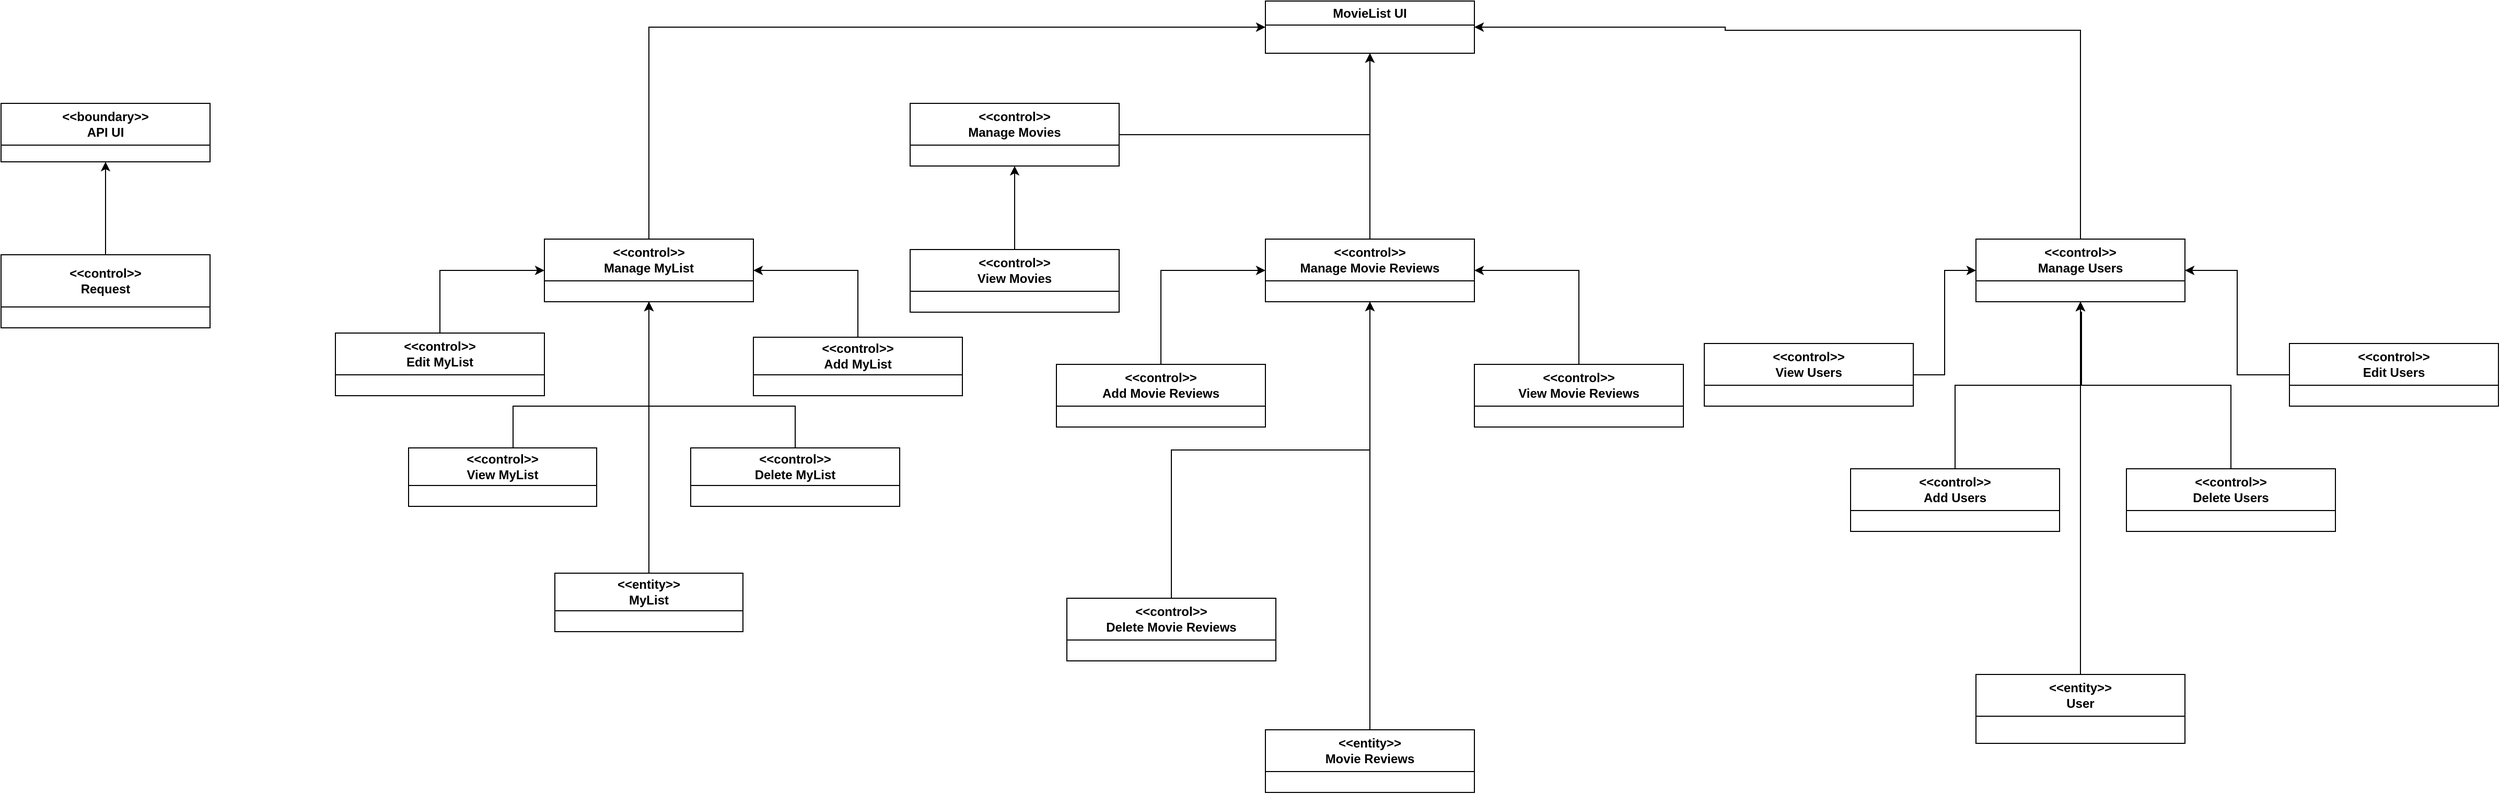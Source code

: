 <mxfile version="22.1.7" type="github">
  <diagram name="Page-1" id="ZeniHqI1XKFf16gRrM0b">
    <mxGraphModel dx="1477" dy="1493" grid="1" gridSize="10" guides="1" tooltips="1" connect="1" arrows="1" fold="1" page="1" pageScale="1" pageWidth="1169" pageHeight="827" math="0" shadow="0">
      <root>
        <mxCell id="0" />
        <mxCell id="1" parent="0" />
        <mxCell id="bou8E0x_bsbhckv4ZRoX-2" value="MovieList UI" style="swimlane;whiteSpace=wrap;html=1;" parent="1" vertex="1">
          <mxGeometry x="1610" y="-438" width="200" height="50" as="geometry" />
        </mxCell>
        <mxCell id="bou8E0x_bsbhckv4ZRoX-28" value="" style="group" parent="1" vertex="1" connectable="0">
          <mxGeometry x="2030" y="-210" width="760" height="483" as="geometry" />
        </mxCell>
        <mxCell id="bou8E0x_bsbhckv4ZRoX-8" value="&amp;lt;&amp;lt;control&amp;gt;&amp;gt;&lt;br&gt;Edit Users" style="swimlane;whiteSpace=wrap;html=1;startSize=40;" parent="bou8E0x_bsbhckv4ZRoX-28" vertex="1">
          <mxGeometry x="560" y="100" width="200" height="60" as="geometry" />
        </mxCell>
        <mxCell id="bou8E0x_bsbhckv4ZRoX-9" value="&amp;lt;&amp;lt;control&amp;gt;&amp;gt;&lt;br&gt;View Users" style="swimlane;whiteSpace=wrap;html=1;startSize=40;" parent="bou8E0x_bsbhckv4ZRoX-28" vertex="1">
          <mxGeometry y="100" width="200" height="60" as="geometry" />
        </mxCell>
        <mxCell id="bou8E0x_bsbhckv4ZRoX-27" value="" style="group" parent="bou8E0x_bsbhckv4ZRoX-28" vertex="1" connectable="0">
          <mxGeometry x="140" width="464" height="483" as="geometry" />
        </mxCell>
        <mxCell id="bou8E0x_bsbhckv4ZRoX-4" value="&amp;lt;&amp;lt;entity&amp;gt;&amp;gt;&lt;br&gt;User" style="swimlane;whiteSpace=wrap;html=1;startSize=40;" parent="bou8E0x_bsbhckv4ZRoX-27" vertex="1">
          <mxGeometry x="120" y="417" width="200" height="66" as="geometry" />
        </mxCell>
        <mxCell id="bou8E0x_bsbhckv4ZRoX-5" value="&amp;lt;&amp;lt;control&amp;gt;&amp;gt;&lt;br&gt;Manage Users" style="swimlane;whiteSpace=wrap;html=1;startSize=40;" parent="bou8E0x_bsbhckv4ZRoX-27" vertex="1">
          <mxGeometry x="120" width="200" height="60" as="geometry" />
        </mxCell>
        <mxCell id="bou8E0x_bsbhckv4ZRoX-26" style="edgeStyle=orthogonalEdgeStyle;rounded=0;orthogonalLoop=1;jettySize=auto;html=1;entryX=0.5;entryY=1;entryDx=0;entryDy=0;" parent="bou8E0x_bsbhckv4ZRoX-27" source="bou8E0x_bsbhckv4ZRoX-4" target="bou8E0x_bsbhckv4ZRoX-5" edge="1">
          <mxGeometry relative="1" as="geometry" />
        </mxCell>
        <mxCell id="bou8E0x_bsbhckv4ZRoX-22" style="edgeStyle=orthogonalEdgeStyle;rounded=0;orthogonalLoop=1;jettySize=auto;html=1;entryX=0.5;entryY=1;entryDx=0;entryDy=0;" parent="bou8E0x_bsbhckv4ZRoX-27" source="bou8E0x_bsbhckv4ZRoX-6" target="bou8E0x_bsbhckv4ZRoX-5" edge="1">
          <mxGeometry relative="1" as="geometry" />
        </mxCell>
        <mxCell id="bou8E0x_bsbhckv4ZRoX-6" value="&amp;lt;&amp;lt;control&amp;gt;&amp;gt;&lt;br&gt;Add Users" style="swimlane;whiteSpace=wrap;html=1;startSize=40;" parent="bou8E0x_bsbhckv4ZRoX-27" vertex="1">
          <mxGeometry y="220" width="200" height="60" as="geometry" />
        </mxCell>
        <mxCell id="bou8E0x_bsbhckv4ZRoX-24" style="edgeStyle=orthogonalEdgeStyle;rounded=0;orthogonalLoop=1;jettySize=auto;html=1;" parent="bou8E0x_bsbhckv4ZRoX-27" source="bou8E0x_bsbhckv4ZRoX-7" edge="1">
          <mxGeometry relative="1" as="geometry">
            <mxPoint x="220" y="60" as="targetPoint" />
            <Array as="points">
              <mxPoint x="364" y="140" />
              <mxPoint x="221" y="140" />
              <mxPoint x="221" y="70" />
              <mxPoint x="220" y="70" />
            </Array>
          </mxGeometry>
        </mxCell>
        <mxCell id="bou8E0x_bsbhckv4ZRoX-7" value="&amp;lt;&amp;lt;control&amp;gt;&amp;gt;&lt;br&gt;Delete Users" style="swimlane;whiteSpace=wrap;html=1;startSize=40;" parent="bou8E0x_bsbhckv4ZRoX-27" vertex="1">
          <mxGeometry x="264" y="220" width="200" height="60" as="geometry" />
        </mxCell>
        <mxCell id="bou8E0x_bsbhckv4ZRoX-25" style="edgeStyle=orthogonalEdgeStyle;rounded=0;orthogonalLoop=1;jettySize=auto;html=1;entryX=1;entryY=0.5;entryDx=0;entryDy=0;" parent="bou8E0x_bsbhckv4ZRoX-28" source="bou8E0x_bsbhckv4ZRoX-8" target="bou8E0x_bsbhckv4ZRoX-5" edge="1">
          <mxGeometry relative="1" as="geometry" />
        </mxCell>
        <mxCell id="bou8E0x_bsbhckv4ZRoX-21" style="edgeStyle=orthogonalEdgeStyle;rounded=0;orthogonalLoop=1;jettySize=auto;html=1;entryX=0;entryY=0.5;entryDx=0;entryDy=0;" parent="bou8E0x_bsbhckv4ZRoX-28" source="bou8E0x_bsbhckv4ZRoX-9" target="bou8E0x_bsbhckv4ZRoX-5" edge="1">
          <mxGeometry relative="1" as="geometry" />
        </mxCell>
        <mxCell id="bou8E0x_bsbhckv4ZRoX-39" value="" style="group" parent="1" vertex="1" connectable="0">
          <mxGeometry x="1410" y="-210" width="600" height="530" as="geometry" />
        </mxCell>
        <mxCell id="bou8E0x_bsbhckv4ZRoX-17" value="&amp;lt;&amp;lt;control&amp;gt;&amp;gt;&lt;br&gt;Manage Movie Reviews" style="swimlane;whiteSpace=wrap;html=1;startSize=40;" parent="bou8E0x_bsbhckv4ZRoX-39" vertex="1">
          <mxGeometry x="200" width="200" height="60" as="geometry" />
        </mxCell>
        <mxCell id="bou8E0x_bsbhckv4ZRoX-35" style="edgeStyle=orthogonalEdgeStyle;rounded=0;orthogonalLoop=1;jettySize=auto;html=1;entryX=0.5;entryY=1;entryDx=0;entryDy=0;" parent="bou8E0x_bsbhckv4ZRoX-39" source="bou8E0x_bsbhckv4ZRoX-30" target="bou8E0x_bsbhckv4ZRoX-17" edge="1">
          <mxGeometry relative="1" as="geometry" />
        </mxCell>
        <mxCell id="bou8E0x_bsbhckv4ZRoX-30" value="&amp;lt;&amp;lt;control&amp;gt;&amp;gt;&lt;br&gt;Delete Movie Reviews" style="swimlane;whiteSpace=wrap;html=1;startSize=40;" parent="bou8E0x_bsbhckv4ZRoX-39" vertex="1">
          <mxGeometry x="10" y="344" width="200" height="60" as="geometry" />
        </mxCell>
        <mxCell id="bou8E0x_bsbhckv4ZRoX-34" style="edgeStyle=orthogonalEdgeStyle;rounded=0;orthogonalLoop=1;jettySize=auto;html=1;entryX=1;entryY=0.5;entryDx=0;entryDy=0;" parent="bou8E0x_bsbhckv4ZRoX-39" source="bou8E0x_bsbhckv4ZRoX-31" target="bou8E0x_bsbhckv4ZRoX-17" edge="1">
          <mxGeometry relative="1" as="geometry" />
        </mxCell>
        <mxCell id="bou8E0x_bsbhckv4ZRoX-31" value="&amp;lt;&amp;lt;control&amp;gt;&amp;gt;&lt;br&gt;View Movie Reviews" style="swimlane;whiteSpace=wrap;html=1;startSize=40;" parent="bou8E0x_bsbhckv4ZRoX-39" vertex="1">
          <mxGeometry x="400" y="120" width="200" height="60" as="geometry" />
        </mxCell>
        <mxCell id="bou8E0x_bsbhckv4ZRoX-33" style="edgeStyle=orthogonalEdgeStyle;rounded=0;orthogonalLoop=1;jettySize=auto;html=1;entryX=0;entryY=0.5;entryDx=0;entryDy=0;" parent="bou8E0x_bsbhckv4ZRoX-39" source="bou8E0x_bsbhckv4ZRoX-32" target="bou8E0x_bsbhckv4ZRoX-17" edge="1">
          <mxGeometry relative="1" as="geometry" />
        </mxCell>
        <mxCell id="bou8E0x_bsbhckv4ZRoX-32" value="&amp;lt;&amp;lt;control&amp;gt;&amp;gt;&lt;br&gt;Add Movie Reviews" style="swimlane;whiteSpace=wrap;html=1;startSize=40;" parent="bou8E0x_bsbhckv4ZRoX-39" vertex="1">
          <mxGeometry y="120" width="200" height="60" as="geometry" />
        </mxCell>
        <mxCell id="bou8E0x_bsbhckv4ZRoX-38" style="edgeStyle=orthogonalEdgeStyle;rounded=0;orthogonalLoop=1;jettySize=auto;html=1;entryX=0.5;entryY=1;entryDx=0;entryDy=0;" parent="bou8E0x_bsbhckv4ZRoX-39" source="bou8E0x_bsbhckv4ZRoX-36" target="bou8E0x_bsbhckv4ZRoX-17" edge="1">
          <mxGeometry relative="1" as="geometry" />
        </mxCell>
        <mxCell id="bou8E0x_bsbhckv4ZRoX-36" value="&amp;lt;&amp;lt;entity&amp;gt;&amp;gt;&lt;br&gt;Movie Reviews" style="swimlane;whiteSpace=wrap;html=1;startSize=40;" parent="bou8E0x_bsbhckv4ZRoX-39" vertex="1">
          <mxGeometry x="200" y="470" width="200" height="60" as="geometry" />
        </mxCell>
        <mxCell id="5YAnPsfXHZ9A6MLN7WG7-4" value="" style="group" vertex="1" connectable="0" parent="1">
          <mxGeometry x="1270" y="-340" width="200" height="200" as="geometry" />
        </mxCell>
        <mxCell id="bou8E0x_bsbhckv4ZRoX-1" value="&amp;lt;&amp;lt;control&amp;gt;&amp;gt;&lt;br&gt;Manage Movies" style="swimlane;whiteSpace=wrap;html=1;startSize=40;" parent="5YAnPsfXHZ9A6MLN7WG7-4" vertex="1">
          <mxGeometry width="200" height="60" as="geometry" />
        </mxCell>
        <mxCell id="5YAnPsfXHZ9A6MLN7WG7-3" style="edgeStyle=orthogonalEdgeStyle;rounded=0;orthogonalLoop=1;jettySize=auto;html=1;entryX=0.5;entryY=1;entryDx=0;entryDy=0;" edge="1" parent="5YAnPsfXHZ9A6MLN7WG7-4" source="5YAnPsfXHZ9A6MLN7WG7-1" target="bou8E0x_bsbhckv4ZRoX-1">
          <mxGeometry relative="1" as="geometry" />
        </mxCell>
        <mxCell id="5YAnPsfXHZ9A6MLN7WG7-1" value="&amp;lt;&amp;lt;control&amp;gt;&amp;gt;&lt;br&gt;View Movies" style="swimlane;whiteSpace=wrap;html=1;startSize=40;" vertex="1" parent="5YAnPsfXHZ9A6MLN7WG7-4">
          <mxGeometry y="140" width="200" height="60" as="geometry" />
        </mxCell>
        <mxCell id="5YAnPsfXHZ9A6MLN7WG7-13" value="" style="group" vertex="1" connectable="0" parent="1">
          <mxGeometry x="720" y="-210" width="600" height="376" as="geometry" />
        </mxCell>
        <mxCell id="bou8E0x_bsbhckv4ZRoX-11" value="&amp;lt;&amp;lt;control&amp;gt;&amp;gt;&lt;br&gt;Manage MyList" style="swimlane;whiteSpace=wrap;html=1;startSize=40;" parent="5YAnPsfXHZ9A6MLN7WG7-13" vertex="1">
          <mxGeometry x="200" width="200" height="60" as="geometry" />
        </mxCell>
        <mxCell id="5YAnPsfXHZ9A6MLN7WG7-8" style="edgeStyle=orthogonalEdgeStyle;rounded=0;orthogonalLoop=1;jettySize=auto;html=1;entryX=1;entryY=0.5;entryDx=0;entryDy=0;" edge="1" parent="5YAnPsfXHZ9A6MLN7WG7-13" source="bou8E0x_bsbhckv4ZRoX-12" target="bou8E0x_bsbhckv4ZRoX-11">
          <mxGeometry relative="1" as="geometry" />
        </mxCell>
        <mxCell id="bou8E0x_bsbhckv4ZRoX-12" value="&amp;lt;&amp;lt;control&amp;gt;&amp;gt;&lt;br&gt;Add MyList" style="swimlane;whiteSpace=wrap;html=1;startSize=36;" parent="5YAnPsfXHZ9A6MLN7WG7-13" vertex="1">
          <mxGeometry x="400" y="94" width="200" height="56" as="geometry" />
        </mxCell>
        <mxCell id="5YAnPsfXHZ9A6MLN7WG7-7" style="edgeStyle=orthogonalEdgeStyle;rounded=0;orthogonalLoop=1;jettySize=auto;html=1;entryX=0;entryY=0.5;entryDx=0;entryDy=0;" edge="1" parent="5YAnPsfXHZ9A6MLN7WG7-13" source="bou8E0x_bsbhckv4ZRoX-14" target="bou8E0x_bsbhckv4ZRoX-11">
          <mxGeometry relative="1" as="geometry" />
        </mxCell>
        <mxCell id="bou8E0x_bsbhckv4ZRoX-14" value="&amp;lt;&amp;lt;control&amp;gt;&amp;gt;&lt;br&gt;Edit MyList" style="swimlane;whiteSpace=wrap;html=1;startSize=40;" parent="5YAnPsfXHZ9A6MLN7WG7-13" vertex="1">
          <mxGeometry y="90" width="200" height="60" as="geometry" />
        </mxCell>
        <mxCell id="5YAnPsfXHZ9A6MLN7WG7-10" style="edgeStyle=orthogonalEdgeStyle;rounded=0;orthogonalLoop=1;jettySize=auto;html=1;entryX=0.5;entryY=1;entryDx=0;entryDy=0;exitX=0.5;exitY=0;exitDx=0;exitDy=0;" edge="1" parent="5YAnPsfXHZ9A6MLN7WG7-13" source="5YAnPsfXHZ9A6MLN7WG7-5" target="bou8E0x_bsbhckv4ZRoX-11">
          <mxGeometry relative="1" as="geometry">
            <Array as="points">
              <mxPoint x="440" y="160" />
              <mxPoint x="300" y="160" />
            </Array>
          </mxGeometry>
        </mxCell>
        <mxCell id="5YAnPsfXHZ9A6MLN7WG7-5" value="&amp;lt;&amp;lt;control&amp;gt;&amp;gt;&lt;br&gt;Delete MyList" style="swimlane;whiteSpace=wrap;html=1;startSize=36;" vertex="1" parent="5YAnPsfXHZ9A6MLN7WG7-13">
          <mxGeometry x="340" y="200" width="200" height="56" as="geometry" />
        </mxCell>
        <mxCell id="5YAnPsfXHZ9A6MLN7WG7-9" style="edgeStyle=orthogonalEdgeStyle;rounded=0;orthogonalLoop=1;jettySize=auto;html=1;entryX=0.5;entryY=1;entryDx=0;entryDy=0;" edge="1" parent="5YAnPsfXHZ9A6MLN7WG7-13" source="5YAnPsfXHZ9A6MLN7WG7-6" target="bou8E0x_bsbhckv4ZRoX-11">
          <mxGeometry relative="1" as="geometry">
            <Array as="points">
              <mxPoint x="170" y="160" />
              <mxPoint x="300" y="160" />
            </Array>
          </mxGeometry>
        </mxCell>
        <mxCell id="5YAnPsfXHZ9A6MLN7WG7-6" value="&amp;lt;&amp;lt;control&amp;gt;&amp;gt;&lt;br&gt;View MyList" style="swimlane;whiteSpace=wrap;html=1;startSize=36;" vertex="1" parent="5YAnPsfXHZ9A6MLN7WG7-13">
          <mxGeometry x="70" y="200" width="180" height="56" as="geometry" />
        </mxCell>
        <mxCell id="5YAnPsfXHZ9A6MLN7WG7-12" style="edgeStyle=orthogonalEdgeStyle;rounded=0;orthogonalLoop=1;jettySize=auto;html=1;entryX=0.5;entryY=1;entryDx=0;entryDy=0;" edge="1" parent="5YAnPsfXHZ9A6MLN7WG7-13" source="5YAnPsfXHZ9A6MLN7WG7-11" target="bou8E0x_bsbhckv4ZRoX-11">
          <mxGeometry relative="1" as="geometry">
            <Array as="points">
              <mxPoint x="300" y="250" />
              <mxPoint x="300" y="250" />
            </Array>
          </mxGeometry>
        </mxCell>
        <mxCell id="5YAnPsfXHZ9A6MLN7WG7-11" value="&amp;lt;&amp;lt;entity&amp;gt;&amp;gt;&lt;br&gt;MyList" style="swimlane;whiteSpace=wrap;html=1;startSize=36;" vertex="1" parent="5YAnPsfXHZ9A6MLN7WG7-13">
          <mxGeometry x="210" y="320" width="180" height="56" as="geometry" />
        </mxCell>
        <mxCell id="5YAnPsfXHZ9A6MLN7WG7-15" style="edgeStyle=orthogonalEdgeStyle;rounded=0;orthogonalLoop=1;jettySize=auto;html=1;entryX=0.5;entryY=1;entryDx=0;entryDy=0;" edge="1" parent="1" source="bou8E0x_bsbhckv4ZRoX-17" target="bou8E0x_bsbhckv4ZRoX-2">
          <mxGeometry relative="1" as="geometry" />
        </mxCell>
        <mxCell id="5YAnPsfXHZ9A6MLN7WG7-16" style="edgeStyle=orthogonalEdgeStyle;rounded=0;orthogonalLoop=1;jettySize=auto;html=1;entryX=0;entryY=0.5;entryDx=0;entryDy=0;" edge="1" parent="1" source="bou8E0x_bsbhckv4ZRoX-11" target="bou8E0x_bsbhckv4ZRoX-2">
          <mxGeometry relative="1" as="geometry">
            <Array as="points">
              <mxPoint x="1020" y="-413" />
            </Array>
          </mxGeometry>
        </mxCell>
        <mxCell id="5YAnPsfXHZ9A6MLN7WG7-17" style="edgeStyle=orthogonalEdgeStyle;rounded=0;orthogonalLoop=1;jettySize=auto;html=1;entryX=1;entryY=0.5;entryDx=0;entryDy=0;" edge="1" parent="1" source="bou8E0x_bsbhckv4ZRoX-5" target="bou8E0x_bsbhckv4ZRoX-2">
          <mxGeometry relative="1" as="geometry">
            <Array as="points">
              <mxPoint x="2390" y="-410" />
              <mxPoint x="2050" y="-410" />
              <mxPoint x="2050" y="-413" />
            </Array>
          </mxGeometry>
        </mxCell>
        <mxCell id="5YAnPsfXHZ9A6MLN7WG7-19" style="edgeStyle=orthogonalEdgeStyle;rounded=0;orthogonalLoop=1;jettySize=auto;html=1;entryX=0.5;entryY=1;entryDx=0;entryDy=0;" edge="1" parent="1" source="bou8E0x_bsbhckv4ZRoX-1" target="bou8E0x_bsbhckv4ZRoX-2">
          <mxGeometry relative="1" as="geometry" />
        </mxCell>
        <mxCell id="5YAnPsfXHZ9A6MLN7WG7-22" value="" style="group" vertex="1" connectable="0" parent="1">
          <mxGeometry x="400" y="-340" width="200" height="215" as="geometry" />
        </mxCell>
        <mxCell id="bou8E0x_bsbhckv4ZRoX-3" value="&amp;lt;&amp;lt;boundary&amp;gt;&amp;gt;&lt;br&gt;API UI" style="swimlane;whiteSpace=wrap;html=1;startSize=40;" parent="5YAnPsfXHZ9A6MLN7WG7-22" vertex="1">
          <mxGeometry width="200" height="56" as="geometry" />
        </mxCell>
        <mxCell id="5YAnPsfXHZ9A6MLN7WG7-21" style="edgeStyle=orthogonalEdgeStyle;rounded=0;orthogonalLoop=1;jettySize=auto;html=1;entryX=0.5;entryY=1;entryDx=0;entryDy=0;" edge="1" parent="5YAnPsfXHZ9A6MLN7WG7-22" source="bou8E0x_bsbhckv4ZRoX-40" target="bou8E0x_bsbhckv4ZRoX-3">
          <mxGeometry relative="1" as="geometry" />
        </mxCell>
        <mxCell id="bou8E0x_bsbhckv4ZRoX-40" value="&amp;lt;&amp;lt;control&amp;gt;&amp;gt;&lt;br&gt;Request" style="swimlane;whiteSpace=wrap;html=1;startSize=50;" parent="5YAnPsfXHZ9A6MLN7WG7-22" vertex="1">
          <mxGeometry y="145" width="200" height="70" as="geometry" />
        </mxCell>
      </root>
    </mxGraphModel>
  </diagram>
</mxfile>
